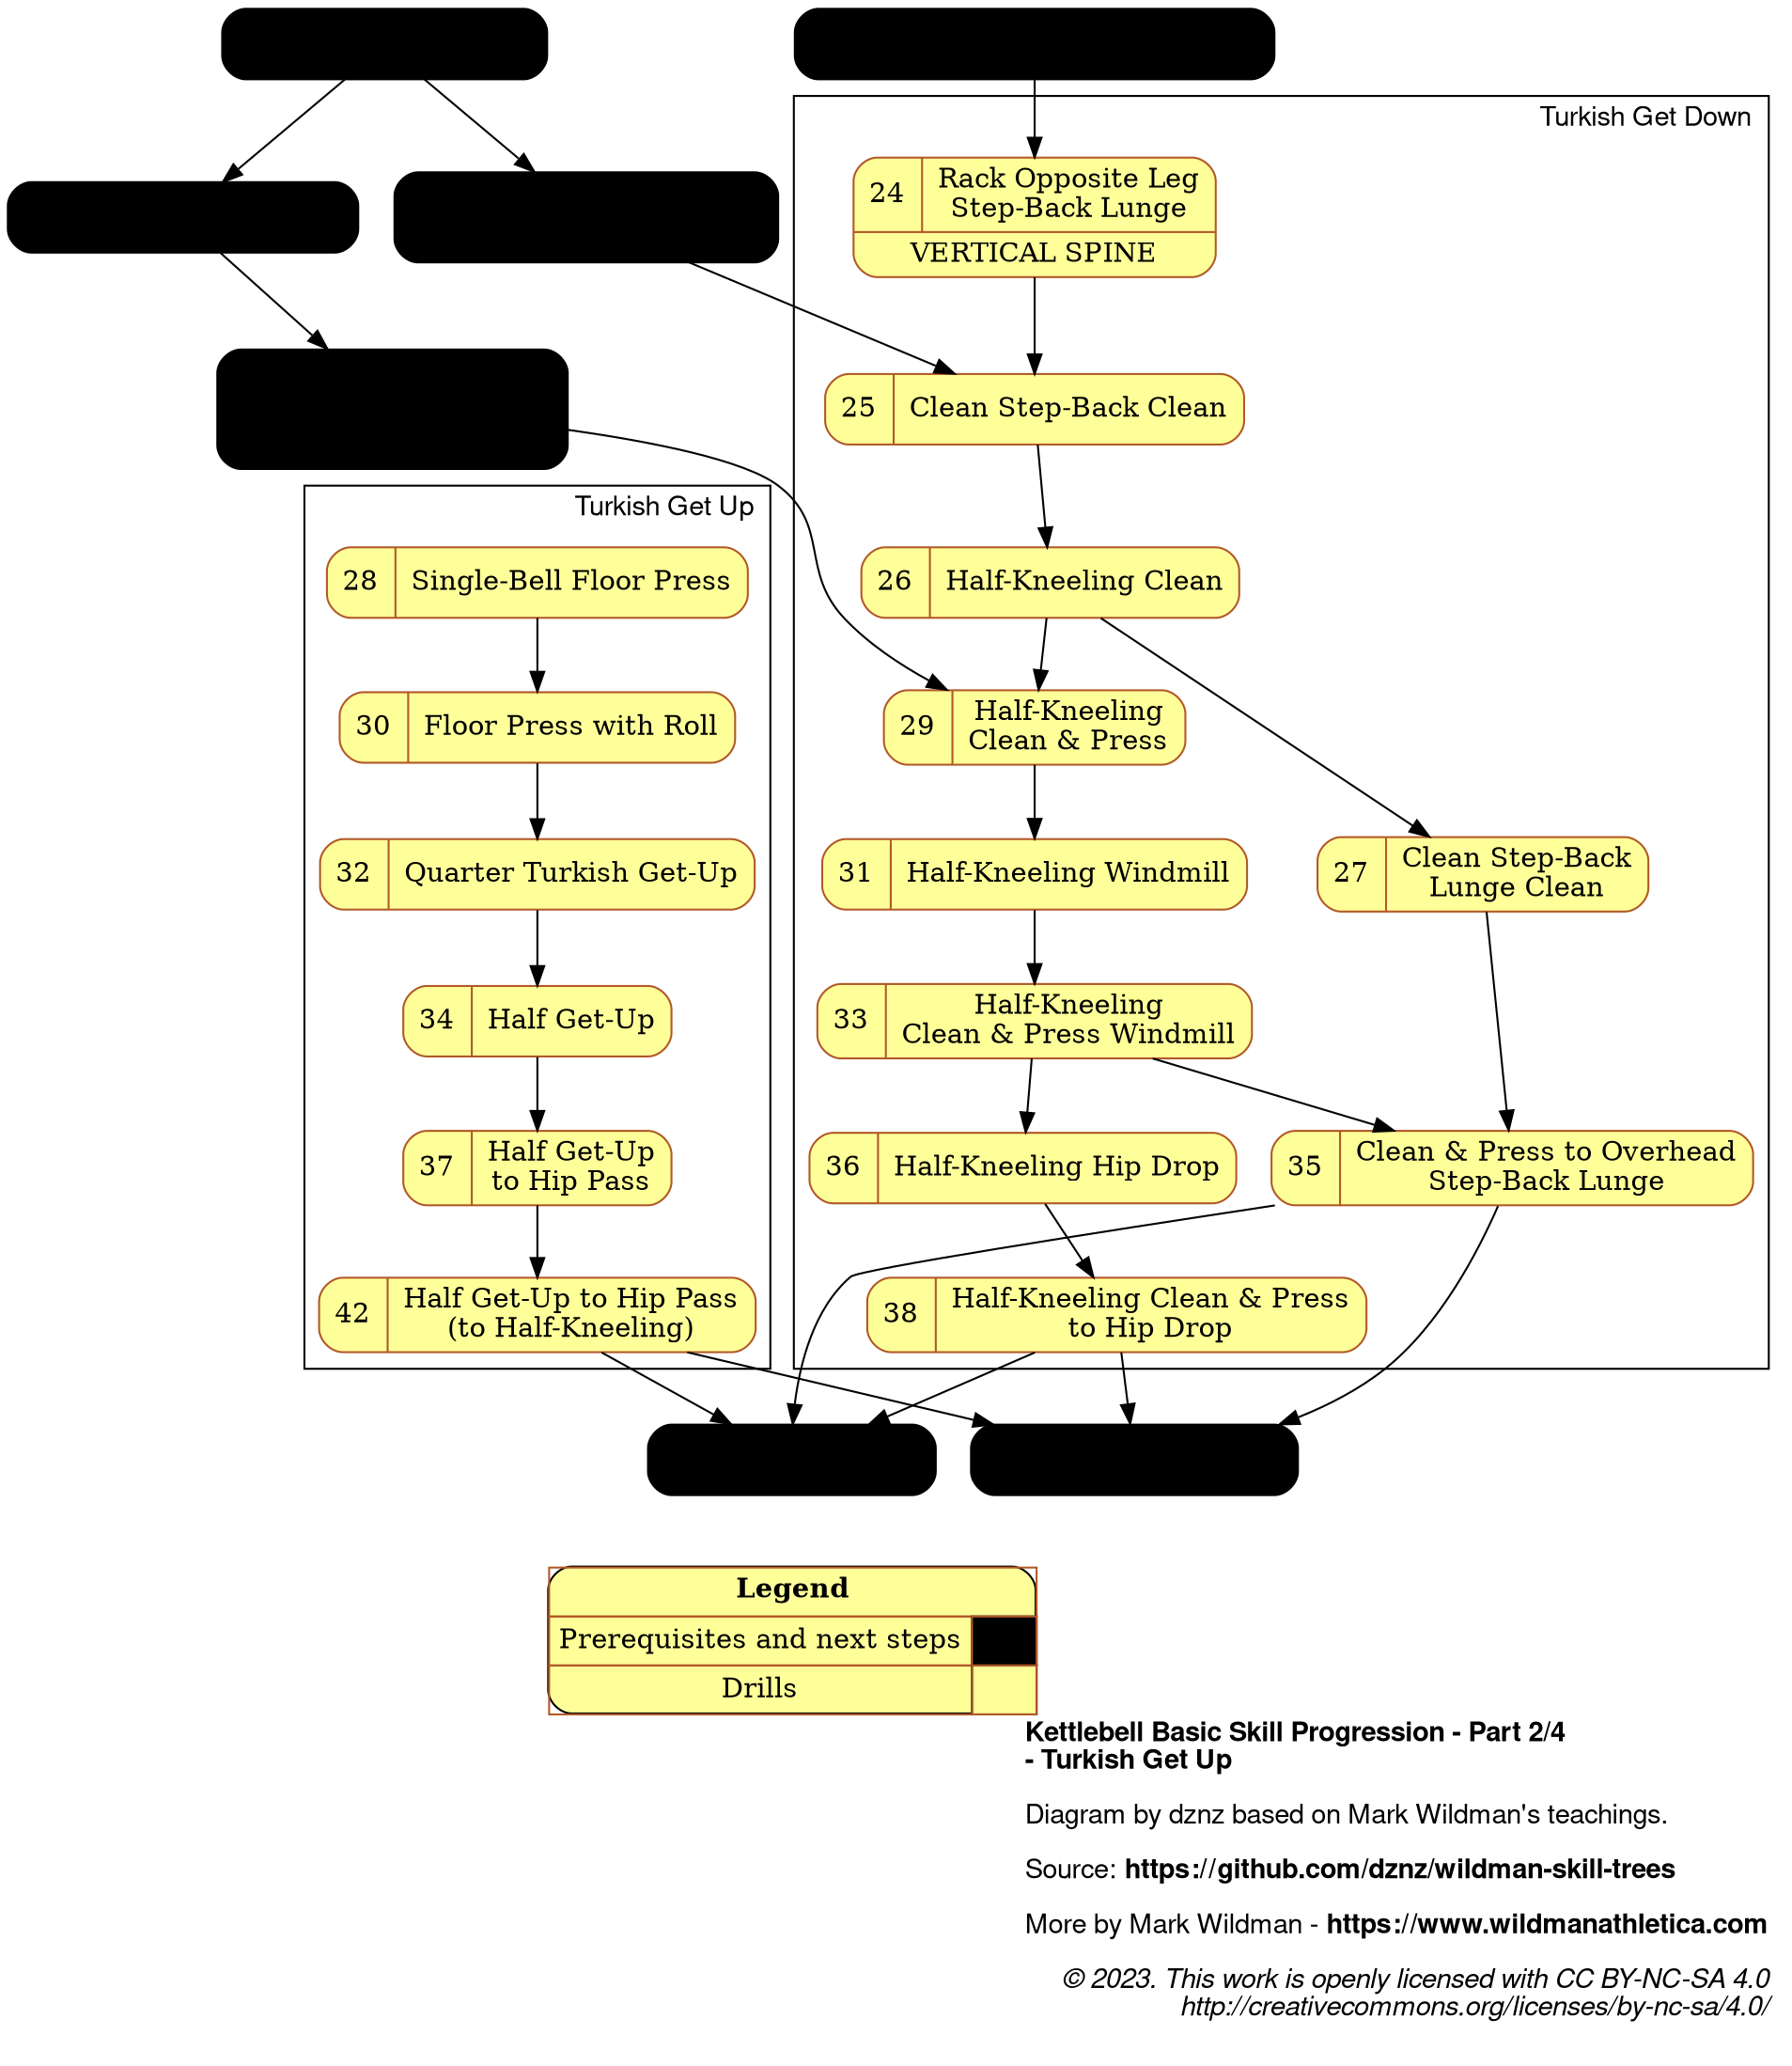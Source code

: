 digraph kb_progression {

  label=<
<B>Kettlebell Basic Skill Progression - Part 2/4<BR ALIGN="LEFT"/>
- Turkish Get Up</B><BR ALIGN="LEFT"/><BR ALIGN="LEFT"/>
Diagram by dznz based on Mark Wildman's teachings.<BR ALIGN="LEFT"/><BR ALIGN="LEFT"/>
Source: <B>https://github.com/dznz/wildman-skill-trees</B><BR ALIGN="LEFT"/><BR ALIGN="LEFT"/>
More by Mark Wildman - <B>https://www.wildmanathletica.com</B><BR ALIGN="LEFT"/><BR ALIGN="LEFT"/>
<I>
© 2023. This work is openly licensed with CC BY-NC-SA 4.0<BR ALIGN="RIGHT"/>
http://creativecommons.org/licenses/by-nc-sa/4.0/<BR ALIGN="RIGHT"/>
</I>
  >
  graph [labeljust=r]
  graph [fontname="Helvetica,Arial,sans-serif"]

  node [colorscheme="paired12"]
  node [shape=record]
  node [style="rounded,filled"]
  node [color=12, fillcolor=11]

  subgraph pre {
    node [color=lightslategrey, fillcolor=ghostwhite]
    mov_23_racksquat
    mov_17_cap, mov_19_startstopcap
    mov_12_clean, mov_16_startstopclean

    // Implied
    mov_tgd [label="{{|Turkish Get Down}}"]
    mov_tgu [label="{{|Turkish Get Up}}"]
  }
  
  // Precursor drills 
  mov_12_clean          [label="{{KB-12|Swing Clean}}"                               URL="https://www.youtube.com/watch?v=_nIsSXWs5iU&list=PLk4oYPJ7TXKhX8YqA2AVrfgs_pEF6p7KA&index=12"]
  mov_16_startstopclean [label="{{KB-16|Start Stop Clean}|START & END CLEAN}"        URL="https://www.youtube.com/watch?v=XbK3jxI0WNQ&list=PLk4oYPJ7TXKhX8YqA2AVrfgs_pEF6p7KA&index=16"]
  mov_17_cap            [label="{{KB-17|Clean & Press}}"                             URL="https://www.youtube.com/watch?v=SSxB3m5qRas&list=PLk4oYPJ7TXKhX8YqA2AVrfgs_pEF6p7KA&index=17"]
  mov_19_startstopcap   [label="{{KB-19|Start Stop\nClean & Press}|START & END C&P}" URL="https://www.youtube.com/watch?v=dSj3kqbuois&list=PLk4oYPJ7TXKhX8YqA2AVrfgs_pEF6p7KA&index=19"]
  mov_23_racksquat      [label="{{KB-23|Single-Bell Front Squat}}"                   URL="https://www.youtube.com/watch?v=KTDVl0Lkdc4&list=PLk4oYPJ7TXKhX8YqA2AVrfgs_pEF6p7KA&index=23"]

  // Sequence
  
  mov_24_racklunge         [label="{{24|Rack Opposite Leg\nStep-Back Lunge}|VERTICAL SPINE}" URL="https://www.youtube.com/watch?v=KTDVl0Lkdc4&list=PLk4oYPJ7TXKhX8YqA2AVrfgs_pEF6p7KA&index=24"]
  mov_25_clean2sblunge     [label="{{25|Clean Step-Back Clean}}"                             URL="https://www.youtube.com/watch?v=KTDVl0Lkdc4&list=PLk4oYPJ7TXKhX8YqA2AVrfgs_pEF6p7KA&index=25"]
  mov_26_halfkneelclean    [label="{{26|Half-Kneeling Clean}}"                               URL="https://www.youtube.com/watch?v=KTDVl0Lkdc4&list=PLk4oYPJ7TXKhX8YqA2AVrfgs_pEF6p7KA&index=26"]
  mov_27_cleansblungeclean [label="{{27|Clean Step-Back\nLunge Clean}}"                      URL="https://www.youtube.com/watch?v=KTDVl0Lkdc4&list=PLk4oYPJ7TXKhX8YqA2AVrfgs_pEF6p7KA&index=27"]
  mov_28_floorpress        [label="{{28|Single-Bell Floor Press}}"                           URL="https://www.youtube.com/watch?v=KTDVl0Lkdc4&list=PLk4oYPJ7TXKhX8YqA2AVrfgs_pEF6p7KA&index=28"]
  mov_29_halfkneelcap      [label="{{29|Half-Kneeling\nClean & Press}}"                      URL="https://www.youtube.com/watch?v=KTDVl0Lkdc4&list=PLk4oYPJ7TXKhX8YqA2AVrfgs_pEF6p7KA&index=29"]
  mov_30_floorpressroll    [label="{{30|Floor Press with Roll}}"                             URL="https://www.youtube.com/watch?v=KTDVl0Lkdc4&list=PLk4oYPJ7TXKhX8YqA2AVrfgs_pEF6p7KA&index=30"]
  mov_31_kneelwindmill     [label="{{31|Half-Kneeling Windmill}}"                            URL="https://www.youtube.com/watch?v=KTDVl0Lkdc4&list=PLk4oYPJ7TXKhX8YqA2AVrfgs_pEF6p7KA&index=31"]
  mov_32_quartgu           [label="{{32|Quarter Turkish Get-Up}}"                            URL="https://www.youtube.com/watch?v=KTDVl0Lkdc4&list=PLk4oYPJ7TXKhX8YqA2AVrfgs_pEF6p7KA&index=32"]
  mov_33_kneelcapwindmill  [label="{{33|Half-Kneeling\nClean & Press Windmill}}"             URL="https://www.youtube.com/watch?v=KTDVl0Lkdc4&list=PLk4oYPJ7TXKhX8YqA2AVrfgs_pEF6p7KA&index=34"]
  mov_34_halfgu            [label="{{34|Half Get-Up}}"                                       URL="https://www.youtube.com/watch?v=KTDVl0Lkdc4&list=PLk4oYPJ7TXKhX8YqA2AVrfgs_pEF6p7KA&index=35"]

  mov_35_cap2ohsblunge  [label="{{35|Clean & Press to Overhead\nStep-Back Lunge}}"  URL="https://www.youtube.com/watch?v=KTDVl0Lkdc4&list=PLk4oYPJ7TXKhX8YqA2AVrfgs_pEF6p7KA&index=37"]
  mov_36_kneelhipdrop   [label="{{36|Half-Kneeling Hip Drop}}"                      URL="https://www.youtube.com/watch?v=KTDVl0Lkdc4&list=PLk4oYPJ7TXKhX8YqA2AVrfgs_pEF6p7KA&index=38"]
  mov_37_halfgu2hip     [label="{{37|Half Get-Up\nto Hip Pass}}"                    URL="https://www.youtube.com/watch?v=KTDVl0Lkdc4&list=PLk4oYPJ7TXKhX8YqA2AVrfgs_pEF6p7KA&index=39"]
  mov_38_kneelcap2hip   [label="{{38|Half-Kneeling Clean & Press\nto Hip Drop}}"    URL="https://www.youtube.com/watch?v=KTDVl0Lkdc4&list=PLk4oYPJ7TXKhX8YqA2AVrfgs_pEF6p7KA&index=40"]
  // 42 fits better with this diagram
  mov_42_halfgu2kneel   [label="{{42|Half Get-Up to Hip Pass\n(to Half-Kneeling)}}" URL="https://www.youtube.com/watch?v=KTDVl0Lkdc4&list=PLk4oYPJ7TXKhX8YqA2AVrfgs_pEF6p7KA&index=45"]


  // Precursor dependencies
  mov_12_clean -> mov_16_startstopclean;
  mov_12_clean -> mov_17_cap;
  mov_17_cap -> mov_19_startstopcap;
  mov_23_racksquat -> mov_24_racklunge;
  mov_19_startstopcap -> mov_29_halfkneelcap;
  mov_16_startstopclean -> mov_25_clean2sblunge;

  subgraph cluster_tgd {
    label="Turkish Get Down"
    mov_24_racklunge -> mov_25_clean2sblunge;
    mov_25_clean2sblunge -> mov_26_halfkneelclean;
    mov_26_halfkneelclean -> mov_27_cleansblungeclean;
    mov_26_halfkneelclean -> mov_29_halfkneelcap;
    mov_29_halfkneelcap -> mov_31_kneelwindmill;
    mov_31_kneelwindmill -> mov_33_kneelcapwindmill;
    mov_33_kneelcapwindmill -> mov_35_cap2ohsblunge;
    mov_27_cleansblungeclean -> mov_35_cap2ohsblunge;
    mov_33_kneelcapwindmill -> mov_36_kneelhipdrop;
    mov_36_kneelhipdrop -> mov_38_kneelcap2hip;
  }

  mov_35_cap2ohsblunge -> mov_tgd;
  mov_35_cap2ohsblunge -> mov_tgu;
  mov_38_kneelcap2hip -> mov_tgd;
  mov_38_kneelcap2hip -> mov_tgu;
  mov_42_halfgu2kneel -> mov_tgd;
  mov_42_halfgu2kneel -> mov_tgu;

  subgraph cluster_tgu {
    label="Turkish Get Up"
    mov_28_floorpress -> mov_30_floorpressroll;
    mov_30_floorpressroll -> mov_32_quartgu;
    mov_32_quartgu -> mov_34_halfgu;
    mov_34_halfgu -> mov_37_halfgu2hip;
    mov_37_halfgu2hip -> mov_42_halfgu2kneel;
  }
  { rank = sink;
    Legend [shape=none, margin=0, label=<
    <TABLE BORDER="0" CELLBORDER="1" CELLSPACING="0" CELLPADDING="4">
     <TR>
      <TD COLSPAN="2"><B>Legend</B></TD>
     </TR>
     <TR>
      <TD>Prerequisites and next steps</TD>
      <TD BGCOLOR="ghostwhite">&nbsp;&nbsp;&nbsp;&nbsp;&nbsp;</TD>
     </TR>
     <TR>
      <TD>Drills</TD>
      <TD BGCOLOR="11"></TD>
     </TR>
    </TABLE>
   >];
  }
}
